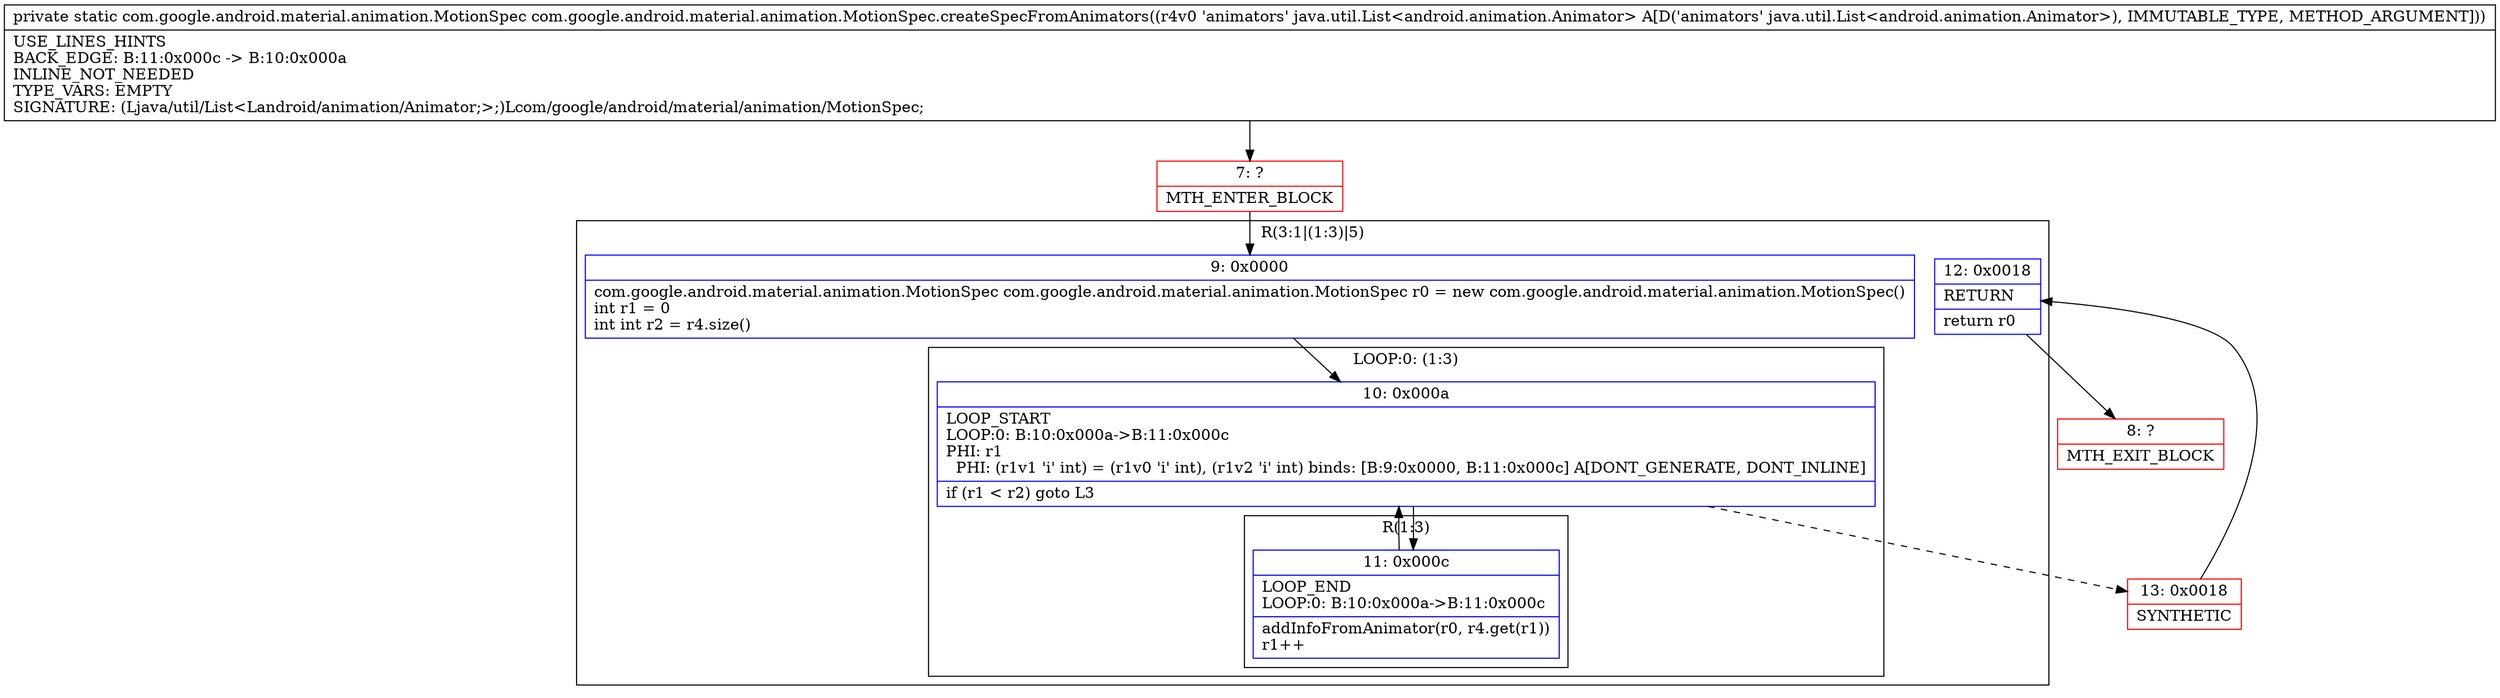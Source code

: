 digraph "CFG forcom.google.android.material.animation.MotionSpec.createSpecFromAnimators(Ljava\/util\/List;)Lcom\/google\/android\/material\/animation\/MotionSpec;" {
subgraph cluster_Region_1853819592 {
label = "R(3:1|(1:3)|5)";
node [shape=record,color=blue];
Node_9 [shape=record,label="{9\:\ 0x0000|com.google.android.material.animation.MotionSpec com.google.android.material.animation.MotionSpec r0 = new com.google.android.material.animation.MotionSpec()\lint r1 = 0\lint int r2 = r4.size()\l}"];
subgraph cluster_LoopRegion_232202882 {
label = "LOOP:0: (1:3)";
node [shape=record,color=blue];
Node_10 [shape=record,label="{10\:\ 0x000a|LOOP_START\lLOOP:0: B:10:0x000a\-\>B:11:0x000c\lPHI: r1 \l  PHI: (r1v1 'i' int) = (r1v0 'i' int), (r1v2 'i' int) binds: [B:9:0x0000, B:11:0x000c] A[DONT_GENERATE, DONT_INLINE]\l|if (r1 \< r2) goto L3\l}"];
subgraph cluster_Region_60074823 {
label = "R(1:3)";
node [shape=record,color=blue];
Node_11 [shape=record,label="{11\:\ 0x000c|LOOP_END\lLOOP:0: B:10:0x000a\-\>B:11:0x000c\l|addInfoFromAnimator(r0, r4.get(r1))\lr1++\l}"];
}
}
Node_12 [shape=record,label="{12\:\ 0x0018|RETURN\l|return r0\l}"];
}
Node_7 [shape=record,color=red,label="{7\:\ ?|MTH_ENTER_BLOCK\l}"];
Node_13 [shape=record,color=red,label="{13\:\ 0x0018|SYNTHETIC\l}"];
Node_8 [shape=record,color=red,label="{8\:\ ?|MTH_EXIT_BLOCK\l}"];
MethodNode[shape=record,label="{private static com.google.android.material.animation.MotionSpec com.google.android.material.animation.MotionSpec.createSpecFromAnimators((r4v0 'animators' java.util.List\<android.animation.Animator\> A[D('animators' java.util.List\<android.animation.Animator\>), IMMUTABLE_TYPE, METHOD_ARGUMENT]))  | USE_LINES_HINTS\lBACK_EDGE: B:11:0x000c \-\> B:10:0x000a\lINLINE_NOT_NEEDED\lTYPE_VARS: EMPTY\lSIGNATURE: (Ljava\/util\/List\<Landroid\/animation\/Animator;\>;)Lcom\/google\/android\/material\/animation\/MotionSpec;\l}"];
MethodNode -> Node_7;Node_9 -> Node_10;
Node_10 -> Node_11;
Node_10 -> Node_13[style=dashed];
Node_11 -> Node_10;
Node_12 -> Node_8;
Node_7 -> Node_9;
Node_13 -> Node_12;
}

